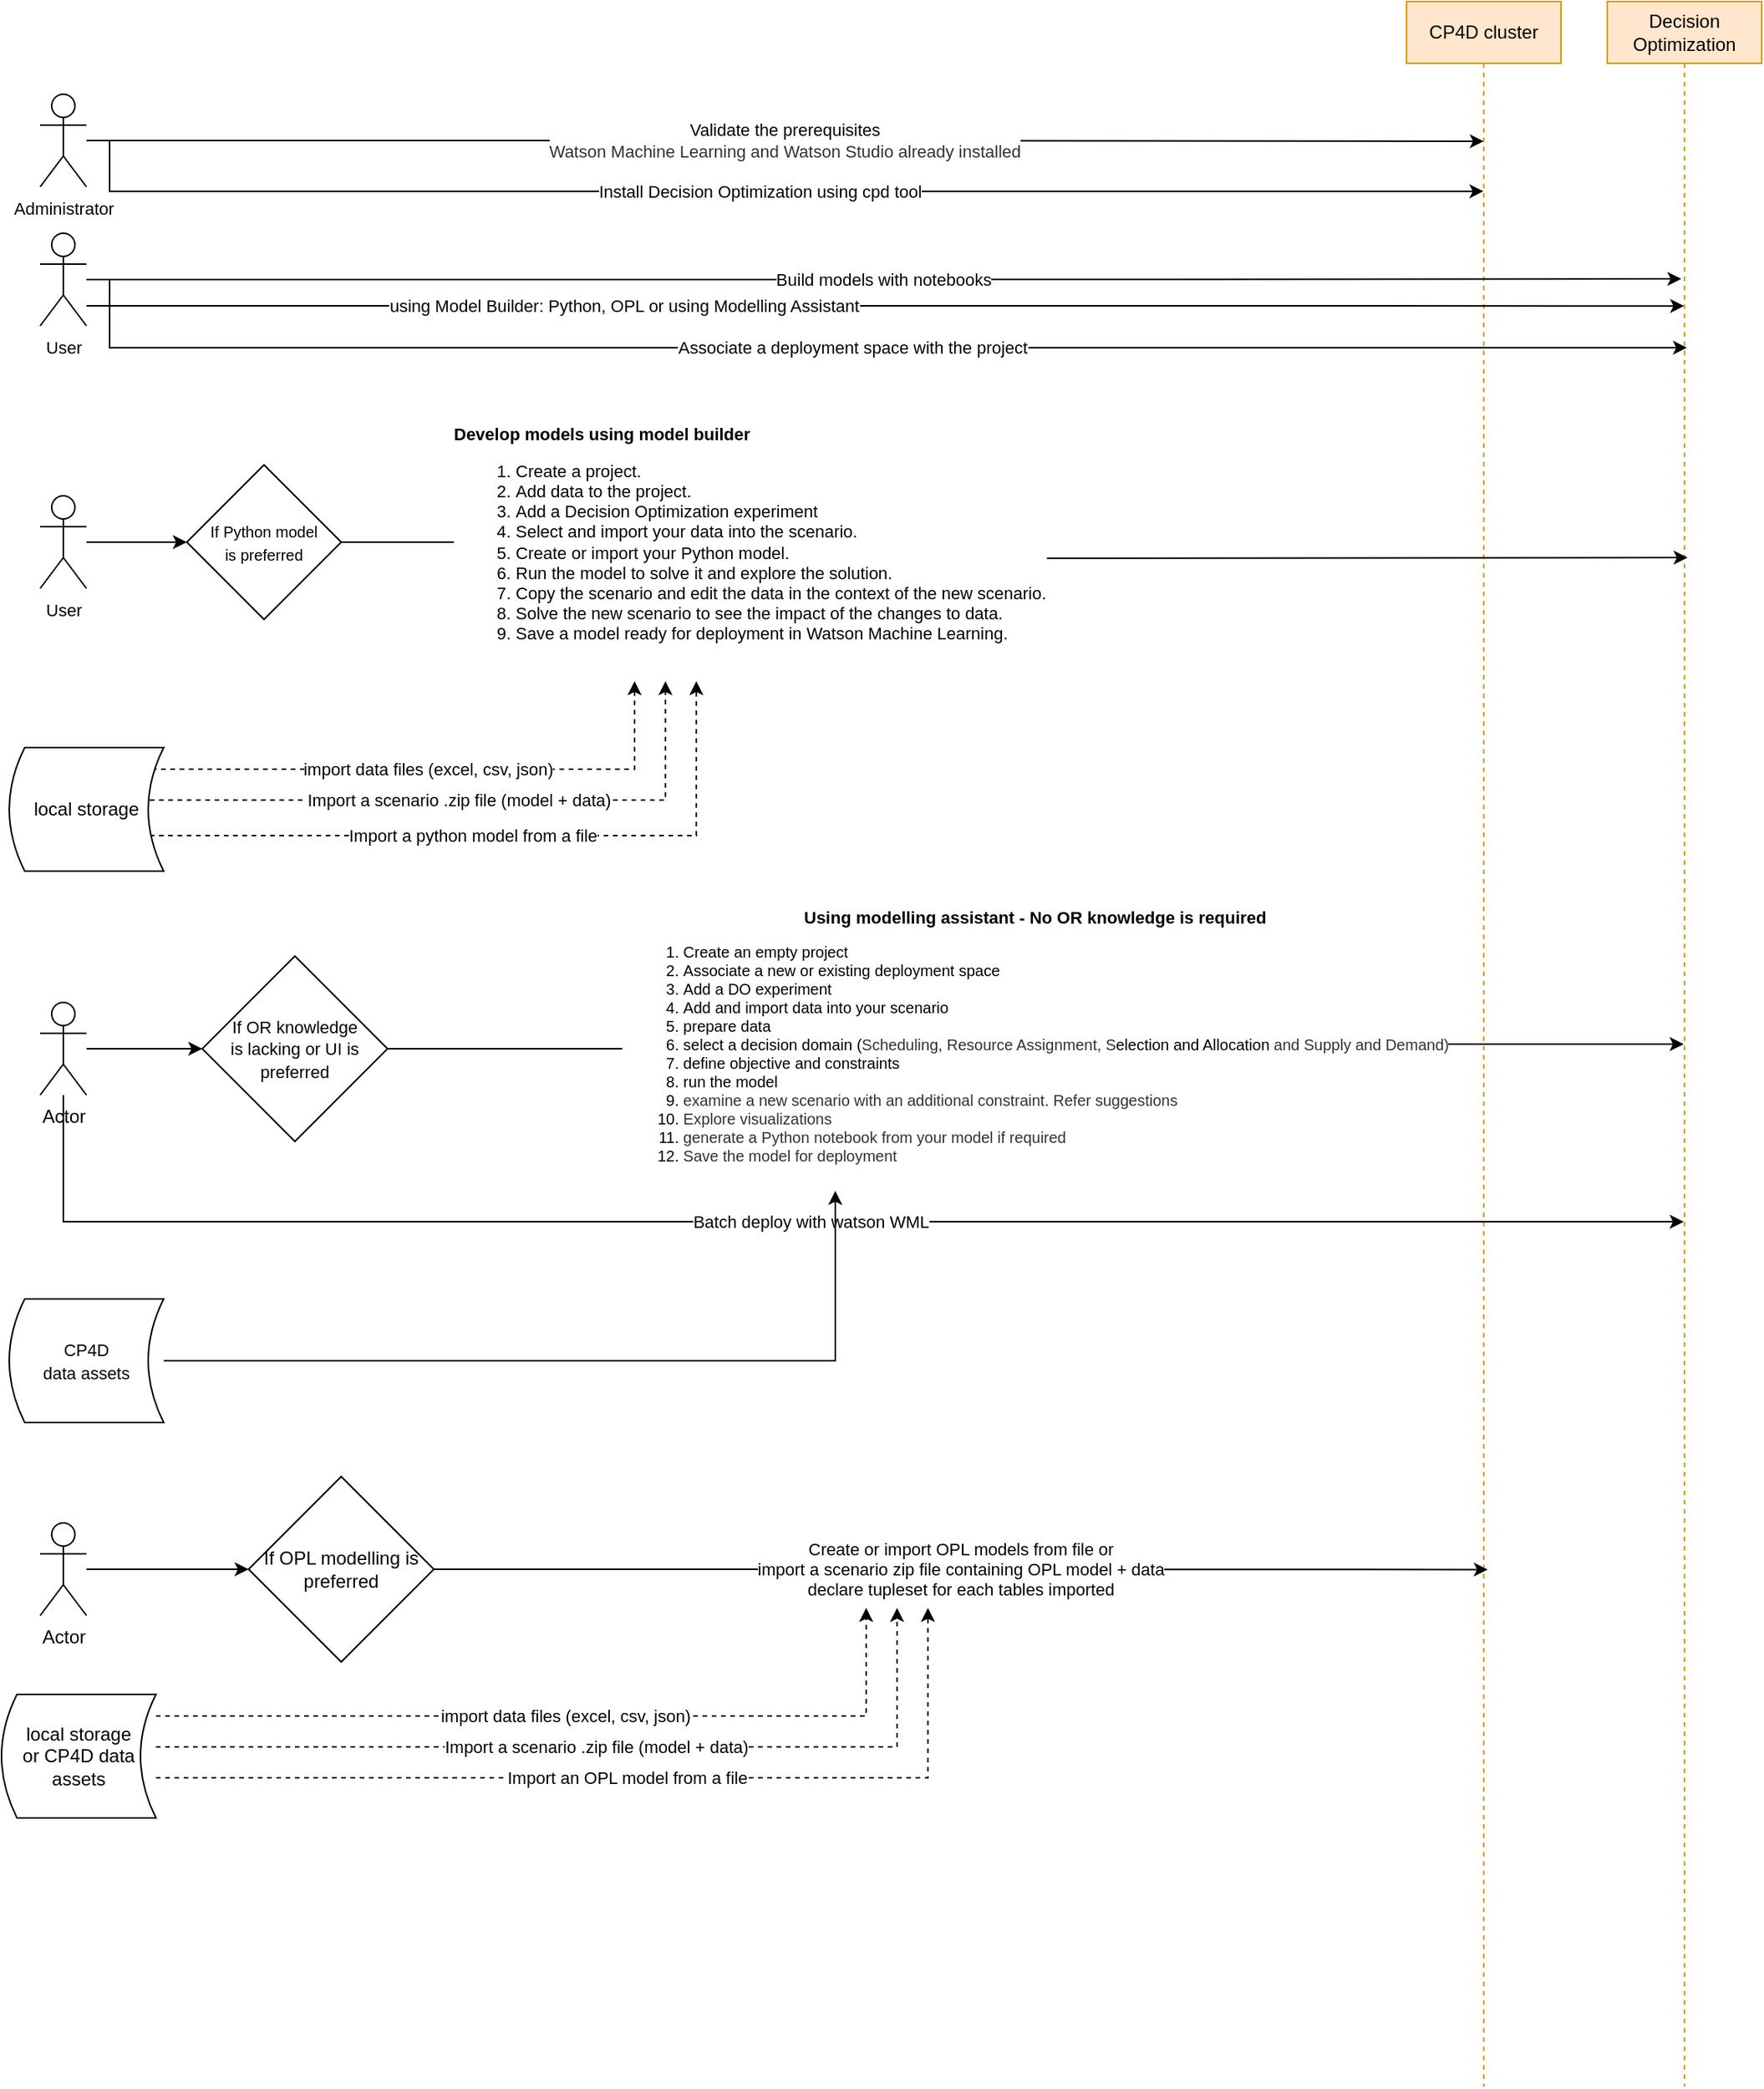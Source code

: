 <mxfile version="13.4.3" type="github">
  <diagram id="A9qVFweSYa7ZatIyQetM" name="Page-1">
    <mxGraphModel dx="-159" dy="358" grid="1" gridSize="10" guides="1" tooltips="1" connect="1" arrows="1" fold="1" page="1" pageScale="1" pageWidth="850" pageHeight="1100" math="0" shadow="0">
      <root>
        <mxCell id="0" />
        <mxCell id="1" parent="0" />
        <mxCell id="YG3Tn6ta5WFFAVIdYNT1-1" value="Decision Optimization" style="shape=umlLifeline;perimeter=lifelinePerimeter;whiteSpace=wrap;html=1;container=1;collapsible=0;recursiveResize=0;outlineConnect=0;fillColor=#ffe6cc;strokeColor=#d79b00;" vertex="1" parent="1">
          <mxGeometry x="2350" y="40" width="100" height="1350" as="geometry" />
        </mxCell>
        <mxCell id="YG3Tn6ta5WFFAVIdYNT1-4" value="&lt;font style=&quot;font-size: 11px&quot;&gt;Validate the prerequisites&lt;br&gt;&lt;font style=&quot;font-size: 11px&quot;&gt;&lt;span style=&quot;margin: 0px ; padding: 0px ; border: 0px ; vertical-align: baseline ; color: rgb(50 , 50 , 50)&quot;&gt;&lt;span class=&quot;keyword&quot; style=&quot;margin: 0px ; padding: 0px ; border: 0px ; vertical-align: baseline&quot;&gt;Watson Machine Learning&lt;/span&gt;&lt;/span&gt;&lt;span style=&quot;color: rgb(50 , 50 , 50)&quot;&gt;&amp;nbsp;and&amp;nbsp;&lt;/span&gt;&lt;span style=&quot;margin: 0px ; padding: 0px ; border: 0px ; vertical-align: baseline ; color: rgb(50 , 50 , 50)&quot;&gt;Watson Studio&lt;/span&gt;&lt;span style=&quot;color: rgb(50 , 50 , 50)&quot;&gt;&amp;nbsp;already installed&lt;/span&gt;&lt;/font&gt;&lt;/font&gt;" style="edgeStyle=orthogonalEdgeStyle;rounded=0;orthogonalLoop=1;jettySize=auto;html=1;entryX=0.5;entryY=0.067;entryDx=0;entryDy=0;entryPerimeter=0;" edge="1" parent="1" source="YG3Tn6ta5WFFAVIdYNT1-2" target="YG3Tn6ta5WFFAVIdYNT1-3">
          <mxGeometry relative="1" as="geometry" />
        </mxCell>
        <mxCell id="YG3Tn6ta5WFFAVIdYNT1-6" value="Install Decision Optimization using cpd tool" style="edgeStyle=orthogonalEdgeStyle;rounded=0;orthogonalLoop=1;jettySize=auto;html=1;entryX=0.498;entryY=0.091;entryDx=0;entryDy=0;entryPerimeter=0;" edge="1" parent="1" source="YG3Tn6ta5WFFAVIdYNT1-2" target="YG3Tn6ta5WFFAVIdYNT1-3">
          <mxGeometry relative="1" as="geometry">
            <Array as="points">
              <mxPoint x="1380" y="130" />
              <mxPoint x="1380" y="163" />
            </Array>
          </mxGeometry>
        </mxCell>
        <mxCell id="YG3Tn6ta5WFFAVIdYNT1-2" value="&lt;font style=&quot;font-size: 11px&quot;&gt;Administrator&lt;/font&gt;" style="shape=umlActor;verticalLabelPosition=bottom;verticalAlign=top;html=1;outlineConnect=0;" vertex="1" parent="1">
          <mxGeometry x="1335" y="100" width="30" height="60" as="geometry" />
        </mxCell>
        <mxCell id="YG3Tn6ta5WFFAVIdYNT1-3" value="CP4D cluster" style="shape=umlLifeline;perimeter=lifelinePerimeter;whiteSpace=wrap;html=1;container=1;collapsible=0;recursiveResize=0;outlineConnect=0;fillColor=#ffe6cc;strokeColor=#d79b00;" vertex="1" parent="1">
          <mxGeometry x="2220" y="40" width="100" height="1350" as="geometry" />
        </mxCell>
        <mxCell id="YG3Tn6ta5WFFAVIdYNT1-7" value="Build models with notebooks" style="edgeStyle=orthogonalEdgeStyle;rounded=0;orthogonalLoop=1;jettySize=auto;html=1;entryX=0.48;entryY=0.133;entryDx=0;entryDy=0;entryPerimeter=0;" edge="1" parent="1" source="YG3Tn6ta5WFFAVIdYNT1-5" target="YG3Tn6ta5WFFAVIdYNT1-1">
          <mxGeometry relative="1" as="geometry" />
        </mxCell>
        <mxCell id="YG3Tn6ta5WFFAVIdYNT1-8" style="edgeStyle=orthogonalEdgeStyle;rounded=0;orthogonalLoop=1;jettySize=auto;html=1;entryX=0.498;entryY=0.146;entryDx=0;entryDy=0;entryPerimeter=0;" edge="1" parent="1" source="YG3Tn6ta5WFFAVIdYNT1-5" target="YG3Tn6ta5WFFAVIdYNT1-1">
          <mxGeometry relative="1" as="geometry">
            <Array as="points">
              <mxPoint x="1920" y="237" />
              <mxPoint x="1920" y="237" />
            </Array>
          </mxGeometry>
        </mxCell>
        <mxCell id="YG3Tn6ta5WFFAVIdYNT1-9" value="using Model Builder: Python, OPL or using Modelling Assistant" style="edgeLabel;html=1;align=center;verticalAlign=middle;resizable=0;points=[];" vertex="1" connectable="0" parent="YG3Tn6ta5WFFAVIdYNT1-8">
          <mxGeometry x="-0.327" relative="1" as="geometry">
            <mxPoint as="offset" />
          </mxGeometry>
        </mxCell>
        <mxCell id="YG3Tn6ta5WFFAVIdYNT1-10" value="Associate a deployment space with the project" style="edgeStyle=orthogonalEdgeStyle;rounded=0;orthogonalLoop=1;jettySize=auto;html=1;entryX=0.516;entryY=0.166;entryDx=0;entryDy=0;entryPerimeter=0;" edge="1" parent="1" source="YG3Tn6ta5WFFAVIdYNT1-5" target="YG3Tn6ta5WFFAVIdYNT1-1">
          <mxGeometry relative="1" as="geometry">
            <Array as="points">
              <mxPoint x="1380" y="220" />
              <mxPoint x="1380" y="264" />
            </Array>
          </mxGeometry>
        </mxCell>
        <mxCell id="YG3Tn6ta5WFFAVIdYNT1-5" value="&lt;font style=&quot;font-size: 11px&quot;&gt;User&lt;/font&gt;" style="shape=umlActor;verticalLabelPosition=bottom;verticalAlign=top;html=1;outlineConnect=0;" vertex="1" parent="1">
          <mxGeometry x="1335" y="190" width="30" height="60" as="geometry" />
        </mxCell>
        <mxCell id="YG3Tn6ta5WFFAVIdYNT1-12" value="&lt;b&gt;Develop models using model builder&lt;/b&gt;&lt;br&gt;&lt;div&gt;&lt;ol&gt;&lt;li&gt;Create a project.&lt;/li&gt;&lt;li&gt;Add data to the project.&lt;/li&gt;&lt;li&gt;Add a Decision Optimization experiment&amp;nbsp;&lt;/li&gt;&lt;li&gt;Select and import your data into the scenario.&lt;/li&gt;&lt;li&gt;Create or import your Python model.&lt;/li&gt;&lt;li&gt;Run the model to solve it and explore the solution.&lt;/li&gt;&lt;li&gt;Copy the scenario and edit the data in the context of the new scenario.&lt;/li&gt;&lt;li&gt;Solve the new scenario to see the impact of the changes to data.&lt;/li&gt;&lt;li&gt;Save a model ready for deployment in Watson Machine Learning.&lt;/li&gt;&lt;/ol&gt;&lt;/div&gt;" style="edgeStyle=orthogonalEdgeStyle;rounded=0;orthogonalLoop=1;jettySize=auto;html=1;exitX=1;exitY=0.5;exitDx=0;exitDy=0;align=left;" edge="1" parent="1" source="YG3Tn6ta5WFFAVIdYNT1-23">
          <mxGeometry x="-0.839" relative="1" as="geometry">
            <mxPoint x="1930" y="440" as="sourcePoint" />
            <mxPoint x="2402" y="400" as="targetPoint" />
            <Array as="points" />
            <mxPoint as="offset" />
          </mxGeometry>
        </mxCell>
        <mxCell id="YG3Tn6ta5WFFAVIdYNT1-24" style="edgeStyle=orthogonalEdgeStyle;rounded=0;orthogonalLoop=1;jettySize=auto;html=1;entryX=0;entryY=0.5;entryDx=0;entryDy=0;" edge="1" parent="1" source="YG3Tn6ta5WFFAVIdYNT1-11" target="YG3Tn6ta5WFFAVIdYNT1-23">
          <mxGeometry relative="1" as="geometry" />
        </mxCell>
        <mxCell id="YG3Tn6ta5WFFAVIdYNT1-11" value="&lt;font style=&quot;font-size: 11px&quot;&gt;User&lt;/font&gt;" style="shape=umlActor;verticalLabelPosition=bottom;verticalAlign=top;html=1;outlineConnect=0;" vertex="1" parent="1">
          <mxGeometry x="1335" y="360" width="30" height="60" as="geometry" />
        </mxCell>
        <mxCell id="YG3Tn6ta5WFFAVIdYNT1-14" value="import data files (excel, csv, json)" style="edgeStyle=orthogonalEdgeStyle;rounded=0;orthogonalLoop=1;jettySize=auto;html=1;dashed=1;exitX=0.949;exitY=0.143;exitDx=0;exitDy=0;exitPerimeter=0;" edge="1" parent="1">
          <mxGeometry relative="1" as="geometry">
            <mxPoint x="1720" y="480" as="targetPoint" />
            <mxPoint x="1397.9" y="534.44" as="sourcePoint" />
            <Array as="points">
              <mxPoint x="1398" y="537" />
              <mxPoint x="1720" y="537" />
              <mxPoint x="1720" y="497" />
            </Array>
          </mxGeometry>
        </mxCell>
        <mxCell id="YG3Tn6ta5WFFAVIdYNT1-15" value="Import a scenario .zip file (model + data)" style="edgeStyle=orthogonalEdgeStyle;rounded=0;orthogonalLoop=1;jettySize=auto;html=1;dashed=1;exitX=0.85;exitY=0.5;exitDx=0;exitDy=0;exitPerimeter=0;" edge="1" parent="1" source="YG3Tn6ta5WFFAVIdYNT1-13">
          <mxGeometry relative="1" as="geometry">
            <mxPoint x="1740" y="480" as="targetPoint" />
            <Array as="points">
              <mxPoint x="1400" y="557" />
              <mxPoint x="1740" y="557" />
              <mxPoint x="1740" y="497" />
            </Array>
          </mxGeometry>
        </mxCell>
        <mxCell id="YG3Tn6ta5WFFAVIdYNT1-17" value="Import a python model from a file" style="edgeStyle=orthogonalEdgeStyle;rounded=0;orthogonalLoop=1;jettySize=auto;html=1;dashed=1;exitX=0.65;exitY=0.838;exitDx=0;exitDy=0;exitPerimeter=0;" edge="1" parent="1" source="YG3Tn6ta5WFFAVIdYNT1-13">
          <mxGeometry relative="1" as="geometry">
            <mxPoint x="1760" y="480" as="targetPoint" />
            <Array as="points">
              <mxPoint x="1380" y="580" />
              <mxPoint x="1760" y="580" />
            </Array>
          </mxGeometry>
        </mxCell>
        <mxCell id="YG3Tn6ta5WFFAVIdYNT1-13" value="local storage" style="shape=dataStorage;whiteSpace=wrap;html=1;" vertex="1" parent="1">
          <mxGeometry x="1315" y="523" width="100" height="80" as="geometry" />
        </mxCell>
        <mxCell id="YG3Tn6ta5WFFAVIdYNT1-19" value="&lt;font&gt;&lt;font style=&quot;font-size: 11px&quot;&gt;&lt;b&gt;Using modelling assistant - No OR knowledge is required&lt;/b&gt;&lt;/font&gt;&lt;br&gt;&lt;/font&gt;&lt;ol style=&quot;font-size: 10px&quot;&gt;&lt;li style=&quot;text-align: left&quot;&gt;&lt;font style=&quot;font-size: 10px&quot;&gt;Create an empty project&lt;/font&gt;&lt;/li&gt;&lt;li style=&quot;text-align: left&quot;&gt;&lt;font style=&quot;font-size: 10px&quot;&gt;Associate a new or existing deployment space&lt;/font&gt;&lt;/li&gt;&lt;li style=&quot;text-align: left&quot;&gt;&lt;font style=&quot;font-size: 10px&quot;&gt;Add a DO experiment&lt;/font&gt;&lt;/li&gt;&lt;li style=&quot;text-align: left&quot;&gt;&lt;font style=&quot;font-size: 10px&quot;&gt;Add and import data into your scenario&lt;/font&gt;&lt;/li&gt;&lt;li style=&quot;text-align: left&quot;&gt;&lt;font style=&quot;font-size: 10px&quot;&gt;prepare data&lt;/font&gt;&lt;/li&gt;&lt;li style=&quot;text-align: left&quot;&gt;&lt;font style=&quot;font-size: 10px&quot;&gt;&lt;font style=&quot;font-size: 10px&quot;&gt;select a decision domain (&lt;span style=&quot;margin: 0px ; padding: 0px ; border: 0px ; vertical-align: baseline ; color: rgb(50 , 50 , 50) ; font-family: , &amp;#34;helvetica neue&amp;#34; , &amp;#34;arial&amp;#34; , sans-serif&quot;&gt;Scheduling&lt;/span&gt;&lt;span style=&quot;color: rgb(50 , 50 , 50) ; font-family: , &amp;#34;helvetica neue&amp;#34; , &amp;#34;arial&amp;#34; , sans-serif&quot;&gt;,&amp;nbsp;&lt;/span&gt;&lt;span style=&quot;margin: 0px ; padding: 0px ; border: 0px ; vertical-align: baseline ; color: rgb(50 , 50 , 50) ; font-family: , &amp;#34;helvetica neue&amp;#34; , &amp;#34;arial&amp;#34; , sans-serif&quot;&gt;Resource Assignment&lt;/span&gt;&lt;span style=&quot;color: rgb(50 , 50 , 50) ; font-family: , &amp;#34;helvetica neue&amp;#34; , &amp;#34;arial&amp;#34; , sans-serif&quot;&gt;,&amp;nbsp;&lt;/span&gt;&lt;span style=&quot;margin: 0px ; padding: 0px ; border: 0px ; vertical-align: baseline ; color: rgb(50 , 50 , 50) ; font-family: , &amp;#34;helvetica neue&amp;#34; , &amp;#34;arial&amp;#34; , sans-serif&quot;&gt;S&lt;/span&gt;&lt;/font&gt;election and Allocation&lt;span style=&quot;color: rgb(50 , 50 , 50)&quot;&gt;&amp;nbsp;and&amp;nbsp;&lt;/span&gt;&lt;span style=&quot;margin: 0px ; padding: 0px ; border: 0px ; vertical-align: baseline ; color: rgb(50 , 50 , 50)&quot;&gt;Supply and Demand)&lt;/span&gt;&lt;/font&gt;&lt;/li&gt;&lt;li style=&quot;text-align: left&quot;&gt;&lt;font style=&quot;font-size: 10px&quot;&gt;define objective and constraints&lt;/font&gt;&lt;/li&gt;&lt;li style=&quot;text-align: left&quot;&gt;&lt;font style=&quot;font-size: 10px&quot;&gt;run the model&lt;/font&gt;&lt;/li&gt;&lt;li style=&quot;text-align: left&quot;&gt;&lt;font style=&quot;font-size: 10px&quot;&gt;&lt;span style=&quot;margin: 0px ; padding: 0px ; border: 0px ; vertical-align: baseline ; color: rgb(50 , 50 , 50) ; font-family: , &amp;#34;helvetica neue&amp;#34; , &amp;#34;arial&amp;#34; , sans-serif&quot;&gt;&lt;font style=&quot;font-size: 10px&quot;&gt;examine a new scenario with an additional constraint. Refer suggestions&lt;/font&gt;&lt;/span&gt;&lt;br&gt;&lt;/font&gt;&lt;/li&gt;&lt;li style=&quot;text-align: left&quot;&gt;&lt;span style=&quot;margin: 0px ; padding: 0px ; border: 0px ; vertical-align: baseline ; color: rgb(50 , 50 , 50) ; font-family: , &amp;#34;helvetica neue&amp;#34; , &amp;#34;arial&amp;#34; , sans-serif&quot;&gt;&lt;font style=&quot;font-size: 10px&quot;&gt;Explore visualizations&lt;/font&gt;&lt;/span&gt;&lt;/li&gt;&lt;li style=&quot;text-align: left&quot;&gt;&lt;span style=&quot;margin: 0px ; padding: 0px ; border: 0px ; vertical-align: baseline ; color: rgb(50 , 50 , 50) ; font-family: , &amp;#34;helvetica neue&amp;#34; , &amp;#34;arial&amp;#34; , sans-serif&quot;&gt;&lt;font style=&quot;font-size: 10px&quot;&gt;generate a Python&amp;nbsp;&lt;span class=&quot;keyword&quot; style=&quot;margin: 0px ; padding: 0px ; border: 0px ; vertical-align: baseline ; font-family: , &amp;#34;helvetica neue&amp;#34; , &amp;#34;arial&amp;#34; , sans-serif&quot;&gt;notebook&lt;/span&gt;&lt;span style=&quot;font-family: , &amp;#34;helvetica neue&amp;#34; , &amp;#34;arial&amp;#34; , sans-serif&quot;&gt;&amp;nbsp;from your model&amp;nbsp;if required&lt;/span&gt;&lt;br&gt;&lt;/font&gt;&lt;/span&gt;&lt;/li&gt;&lt;li style=&quot;text-align: left&quot;&gt;&lt;span style=&quot;margin: 0px ; padding: 0px ; border: 0px ; vertical-align: baseline ; color: rgb(50 , 50 , 50)&quot;&gt;&lt;font style=&quot;font-size: 10px&quot;&gt;&lt;span style=&quot;font-family: , &amp;#34;helvetica neue&amp;#34; , &amp;#34;arial&amp;#34; , sans-serif&quot;&gt;Save the model for deployment&lt;/span&gt;&lt;/font&gt;&lt;/span&gt;&lt;/li&gt;&lt;/ol&gt;" style="edgeStyle=orthogonalEdgeStyle;rounded=0;orthogonalLoop=1;jettySize=auto;html=1;exitX=1;exitY=0.5;exitDx=0;exitDy=0;" edge="1" parent="1" source="YG3Tn6ta5WFFAVIdYNT1-25" target="YG3Tn6ta5WFFAVIdYNT1-1">
          <mxGeometry relative="1" as="geometry" />
        </mxCell>
        <mxCell id="YG3Tn6ta5WFFAVIdYNT1-22" value="Batch deploy with watson WML" style="edgeStyle=orthogonalEdgeStyle;rounded=0;orthogonalLoop=1;jettySize=auto;html=1;" edge="1" parent="1" source="YG3Tn6ta5WFFAVIdYNT1-18" target="YG3Tn6ta5WFFAVIdYNT1-1">
          <mxGeometry relative="1" as="geometry">
            <Array as="points">
              <mxPoint x="1350" y="830" />
            </Array>
          </mxGeometry>
        </mxCell>
        <mxCell id="YG3Tn6ta5WFFAVIdYNT1-26" style="edgeStyle=orthogonalEdgeStyle;rounded=0;orthogonalLoop=1;jettySize=auto;html=1;entryX=0;entryY=0.5;entryDx=0;entryDy=0;" edge="1" parent="1" source="YG3Tn6ta5WFFAVIdYNT1-18" target="YG3Tn6ta5WFFAVIdYNT1-25">
          <mxGeometry relative="1" as="geometry" />
        </mxCell>
        <mxCell id="YG3Tn6ta5WFFAVIdYNT1-18" value="Actor" style="shape=umlActor;verticalLabelPosition=bottom;verticalAlign=top;html=1;outlineConnect=0;" vertex="1" parent="1">
          <mxGeometry x="1335" y="688" width="30" height="60" as="geometry" />
        </mxCell>
        <mxCell id="YG3Tn6ta5WFFAVIdYNT1-21" style="edgeStyle=orthogonalEdgeStyle;rounded=0;orthogonalLoop=1;jettySize=auto;html=1;" edge="1" parent="1" source="YG3Tn6ta5WFFAVIdYNT1-20">
          <mxGeometry relative="1" as="geometry">
            <mxPoint x="1850" y="810" as="targetPoint" />
            <Array as="points">
              <mxPoint x="1850" y="920" />
              <mxPoint x="1850" y="810" />
            </Array>
          </mxGeometry>
        </mxCell>
        <mxCell id="YG3Tn6ta5WFFAVIdYNT1-20" value="&lt;font style=&quot;font-size: 11px&quot;&gt;CP4D &lt;br&gt;data assets&lt;/font&gt;" style="shape=dataStorage;whiteSpace=wrap;html=1;" vertex="1" parent="1">
          <mxGeometry x="1315" y="880" width="100" height="80" as="geometry" />
        </mxCell>
        <mxCell id="YG3Tn6ta5WFFAVIdYNT1-23" value="&lt;font style=&quot;font-size: 10px&quot;&gt;If Python model &lt;br&gt;is preferred&lt;/font&gt;" style="rhombus;whiteSpace=wrap;html=1;" vertex="1" parent="1">
          <mxGeometry x="1430" y="340" width="100" height="100" as="geometry" />
        </mxCell>
        <mxCell id="YG3Tn6ta5WFFAVIdYNT1-25" value="&lt;font style=&quot;font-size: 11px&quot;&gt;If OR knowledge &lt;br&gt;is lacking or UI is &lt;br&gt;preferred&lt;/font&gt;" style="rhombus;whiteSpace=wrap;html=1;" vertex="1" parent="1">
          <mxGeometry x="1440" y="658" width="120" height="120" as="geometry" />
        </mxCell>
        <mxCell id="YG3Tn6ta5WFFAVIdYNT1-33" style="edgeStyle=orthogonalEdgeStyle;rounded=0;orthogonalLoop=1;jettySize=auto;html=1;entryX=0;entryY=0.5;entryDx=0;entryDy=0;" edge="1" parent="1" source="YG3Tn6ta5WFFAVIdYNT1-31" target="YG3Tn6ta5WFFAVIdYNT1-32">
          <mxGeometry relative="1" as="geometry" />
        </mxCell>
        <mxCell id="YG3Tn6ta5WFFAVIdYNT1-31" value="Actor" style="shape=umlActor;verticalLabelPosition=bottom;verticalAlign=top;html=1;outlineConnect=0;" vertex="1" parent="1">
          <mxGeometry x="1335" y="1025" width="30" height="60" as="geometry" />
        </mxCell>
        <mxCell id="YG3Tn6ta5WFFAVIdYNT1-34" value="Create or import OPL models from file or &lt;br&gt;import a scenario zip file containing OPL model + data&lt;br&gt;declare tupleset for each tables imported" style="edgeStyle=orthogonalEdgeStyle;rounded=0;orthogonalLoop=1;jettySize=auto;html=1;entryX=0.526;entryY=0.752;entryDx=0;entryDy=0;entryPerimeter=0;" edge="1" parent="1" source="YG3Tn6ta5WFFAVIdYNT1-32" target="YG3Tn6ta5WFFAVIdYNT1-3">
          <mxGeometry relative="1" as="geometry" />
        </mxCell>
        <mxCell id="YG3Tn6ta5WFFAVIdYNT1-32" value="If OPL modelling is preferred" style="rhombus;whiteSpace=wrap;html=1;" vertex="1" parent="1">
          <mxGeometry x="1470" y="995" width="120" height="120" as="geometry" />
        </mxCell>
        <mxCell id="YG3Tn6ta5WFFAVIdYNT1-36" value="import data files (excel, csv, json)" style="edgeStyle=orthogonalEdgeStyle;rounded=0;orthogonalLoop=1;jettySize=auto;html=1;dashed=1;" edge="1" parent="1" source="YG3Tn6ta5WFFAVIdYNT1-40">
          <mxGeometry relative="1" as="geometry">
            <mxPoint x="1870" y="1080" as="targetPoint" />
            <Array as="points">
              <mxPoint x="1870" y="1150" />
              <mxPoint x="1870" y="1110" />
            </Array>
          </mxGeometry>
        </mxCell>
        <mxCell id="YG3Tn6ta5WFFAVIdYNT1-37" value="Import a scenario .zip file (model + data)" style="edgeStyle=orthogonalEdgeStyle;rounded=0;orthogonalLoop=1;jettySize=auto;html=1;dashed=1;" edge="1" parent="1" source="YG3Tn6ta5WFFAVIdYNT1-40">
          <mxGeometry relative="1" as="geometry">
            <mxPoint x="1890" y="1080" as="targetPoint" />
            <Array as="points">
              <mxPoint x="1890" y="1170" />
            </Array>
          </mxGeometry>
        </mxCell>
        <mxCell id="YG3Tn6ta5WFFAVIdYNT1-38" value="Import an OPL model from a file" style="edgeStyle=orthogonalEdgeStyle;rounded=0;orthogonalLoop=1;jettySize=auto;html=1;dashed=1;" edge="1" parent="1" source="YG3Tn6ta5WFFAVIdYNT1-40">
          <mxGeometry relative="1" as="geometry">
            <mxPoint x="1910" y="1080" as="targetPoint" />
            <Array as="points">
              <mxPoint x="1910" y="1190" />
              <mxPoint x="1910" y="1110" />
            </Array>
          </mxGeometry>
        </mxCell>
        <mxCell id="YG3Tn6ta5WFFAVIdYNT1-40" value="local storage&lt;br&gt;or CP4D data assets" style="shape=dataStorage;whiteSpace=wrap;html=1;" vertex="1" parent="1">
          <mxGeometry x="1310" y="1136" width="100" height="80" as="geometry" />
        </mxCell>
      </root>
    </mxGraphModel>
  </diagram>
</mxfile>

